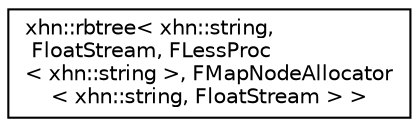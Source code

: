 digraph "Graphical Class Hierarchy"
{
  edge [fontname="Helvetica",fontsize="10",labelfontname="Helvetica",labelfontsize="10"];
  node [fontname="Helvetica",fontsize="10",shape=record];
  rankdir="LR";
  Node1 [label="xhn::rbtree\< xhn::string,\l FloatStream, FLessProc\l\< xhn::string \>, FMapNodeAllocator\l\< xhn::string, FloatStream \> \>",height=0.2,width=0.4,color="black", fillcolor="white", style="filled",URL="$classxhn_1_1rbtree.html"];
}
